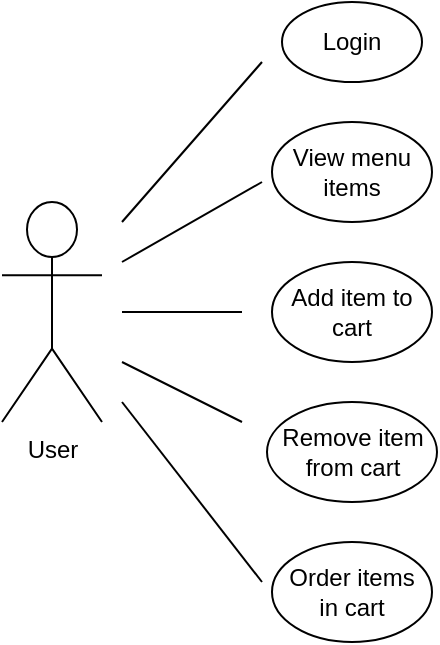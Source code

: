 <mxfile version="16.2.6" type="device"><diagram id="MU9X3iEMnBZpu93p8sMY" name="Page-1"><mxGraphModel dx="548" dy="752" grid="1" gridSize="10" guides="1" tooltips="1" connect="1" arrows="1" fold="1" page="1" pageScale="1" pageWidth="827" pageHeight="1169" math="0" shadow="0"><root><mxCell id="0"/><mxCell id="1" parent="0"/><mxCell id="Srj9UrBohPc6scoLFnJ7-1" value="User" style="shape=umlActor;verticalLabelPosition=bottom;verticalAlign=top;html=1;outlineConnect=0;" vertex="1" parent="1"><mxGeometry x="130" y="210" width="50" height="110" as="geometry"/></mxCell><mxCell id="Srj9UrBohPc6scoLFnJ7-2" value="Login" style="ellipse;whiteSpace=wrap;html=1;" vertex="1" parent="1"><mxGeometry x="270" y="110" width="70" height="40" as="geometry"/></mxCell><mxCell id="Srj9UrBohPc6scoLFnJ7-3" value="View menu items" style="ellipse;whiteSpace=wrap;html=1;" vertex="1" parent="1"><mxGeometry x="265" y="170" width="80" height="50" as="geometry"/></mxCell><mxCell id="Srj9UrBohPc6scoLFnJ7-4" value="Add item to cart" style="ellipse;whiteSpace=wrap;html=1;" vertex="1" parent="1"><mxGeometry x="265" y="240" width="80" height="50" as="geometry"/></mxCell><mxCell id="Srj9UrBohPc6scoLFnJ7-5" value="Remove item from cart" style="ellipse;whiteSpace=wrap;html=1;" vertex="1" parent="1"><mxGeometry x="262.5" y="310" width="85" height="50" as="geometry"/></mxCell><mxCell id="Srj9UrBohPc6scoLFnJ7-10" value="Order items&lt;br&gt;in cart" style="ellipse;whiteSpace=wrap;html=1;" vertex="1" parent="1"><mxGeometry x="265" y="380" width="80" height="50" as="geometry"/></mxCell><mxCell id="Srj9UrBohPc6scoLFnJ7-11" value="" style="endArrow=none;html=1;rounded=0;" edge="1" parent="1"><mxGeometry width="50" height="50" relative="1" as="geometry"><mxPoint x="260" y="400" as="sourcePoint"/><mxPoint x="190" y="310" as="targetPoint"/></mxGeometry></mxCell><mxCell id="Srj9UrBohPc6scoLFnJ7-12" value="" style="endArrow=none;html=1;rounded=0;" edge="1" parent="1"><mxGeometry width="50" height="50" relative="1" as="geometry"><mxPoint x="260" y="140" as="sourcePoint"/><mxPoint x="190" y="220" as="targetPoint"/></mxGeometry></mxCell><mxCell id="Srj9UrBohPc6scoLFnJ7-13" value="" style="endArrow=none;html=1;rounded=0;" edge="1" parent="1"><mxGeometry width="50" height="50" relative="1" as="geometry"><mxPoint x="190" y="265" as="sourcePoint"/><mxPoint x="250" y="265" as="targetPoint"/></mxGeometry></mxCell><mxCell id="Srj9UrBohPc6scoLFnJ7-14" value="" style="endArrow=none;html=1;rounded=0;" edge="1" parent="1"><mxGeometry width="50" height="50" relative="1" as="geometry"><mxPoint x="190" y="240" as="sourcePoint"/><mxPoint x="260" y="200" as="targetPoint"/></mxGeometry></mxCell><mxCell id="Srj9UrBohPc6scoLFnJ7-16" value="" style="endArrow=none;html=1;rounded=0;" edge="1" parent="1"><mxGeometry width="50" height="50" relative="1" as="geometry"><mxPoint x="190" y="290" as="sourcePoint"/><mxPoint x="250" y="320" as="targetPoint"/></mxGeometry></mxCell></root></mxGraphModel></diagram></mxfile>